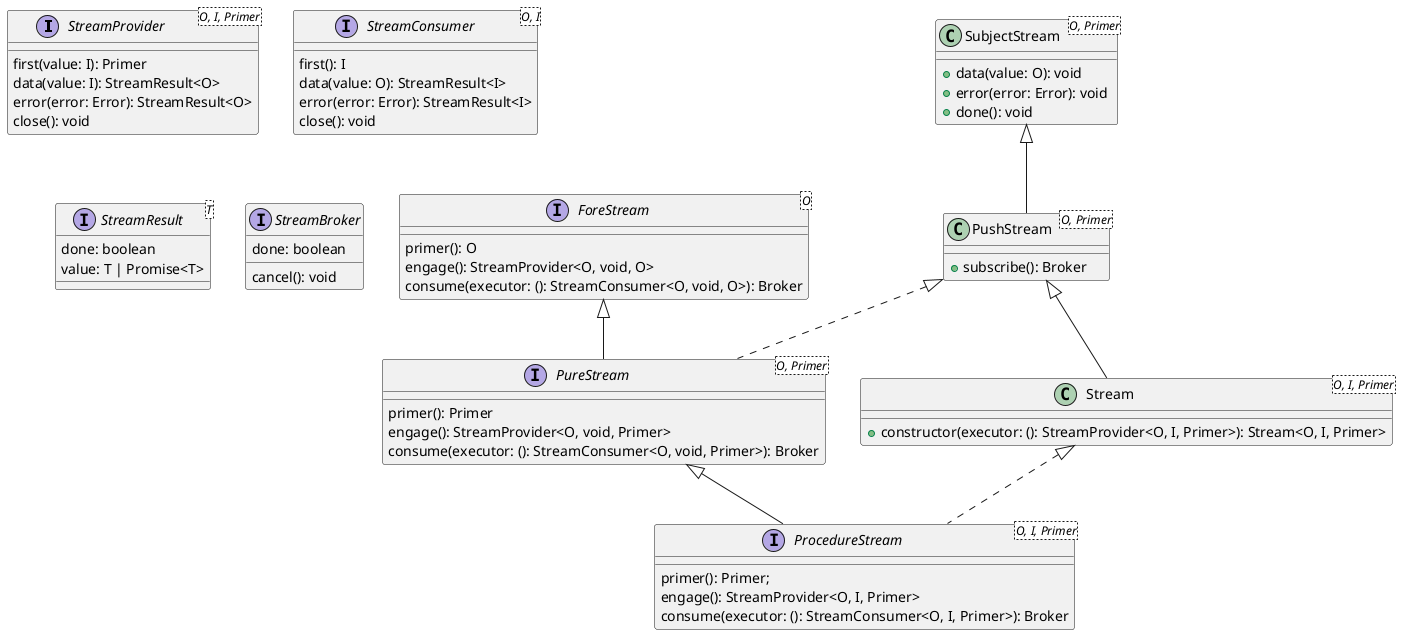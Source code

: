 @startuml Classes

interface StreamProvider<O, I, Primer> {
  first(value: I): Primer
  data(value: I): StreamResult<O>
  error(error: Error): StreamResult<O>
  close(): void
}

interface StreamConsumer<O, I> {
  first(): I
  data(value: O): StreamResult<I>
  error(error: Error): StreamResult<I>
  close(): void
}

interface StreamResult<T> {
  done: boolean
  value: T | Promise<T>
}

interface StreamBroker {
  done: boolean
  cancel(): void
}

interface ProcedureStream<O, I, Primer> {
  primer(): Primer;
  engage(): StreamProvider<O, I, Primer>
  consume(executor: (): StreamConsumer<O, I, Primer>): Broker
}

PureStream <|-- ProcedureStream
interface PureStream<O, Primer> {
  primer(): Primer
  engage(): StreamProvider<O, void, Primer>
  consume(executor: (): StreamConsumer<O, void, Primer>): Broker
}

ForeStream <|-- PureStream
interface ForeStream<O> {
  primer(): O
  engage(): StreamProvider<O, void, O>
  consume(executor: (): StreamConsumer<O, void, O>): Broker
}

Stream <|.. ProcedureStream
class Stream<O, I, Primer> {
  +constructor(executor: (): StreamProvider<O, I, Primer>): Stream<O, I, Primer>
}

PushStream <|.. PureStream
PushStream <|-- Stream
class PushStream<O, Primer> {
  +subscribe(): Broker
}

SubjectStream <|-- PushStream
class SubjectStream<O, Primer> {
  +data(value: O): void
  +error(error: Error): void
  +done(): void
}

@enduml
